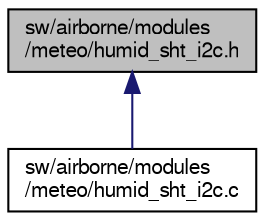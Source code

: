digraph "sw/airborne/modules/meteo/humid_sht_i2c.h"
{
  edge [fontname="FreeSans",fontsize="10",labelfontname="FreeSans",labelfontsize="10"];
  node [fontname="FreeSans",fontsize="10",shape=record];
  Node1 [label="sw/airborne/modules\l/meteo/humid_sht_i2c.h",height=0.2,width=0.4,color="black", fillcolor="grey75", style="filled", fontcolor="black"];
  Node1 -> Node2 [dir="back",color="midnightblue",fontsize="10",style="solid",fontname="FreeSans"];
  Node2 [label="sw/airborne/modules\l/meteo/humid_sht_i2c.c",height=0.2,width=0.4,color="black", fillcolor="white", style="filled",URL="$humid__sht__i2c_8c.html",tooltip="Sensirion SHT25 humidity/temperature sensor interface. "];
}
